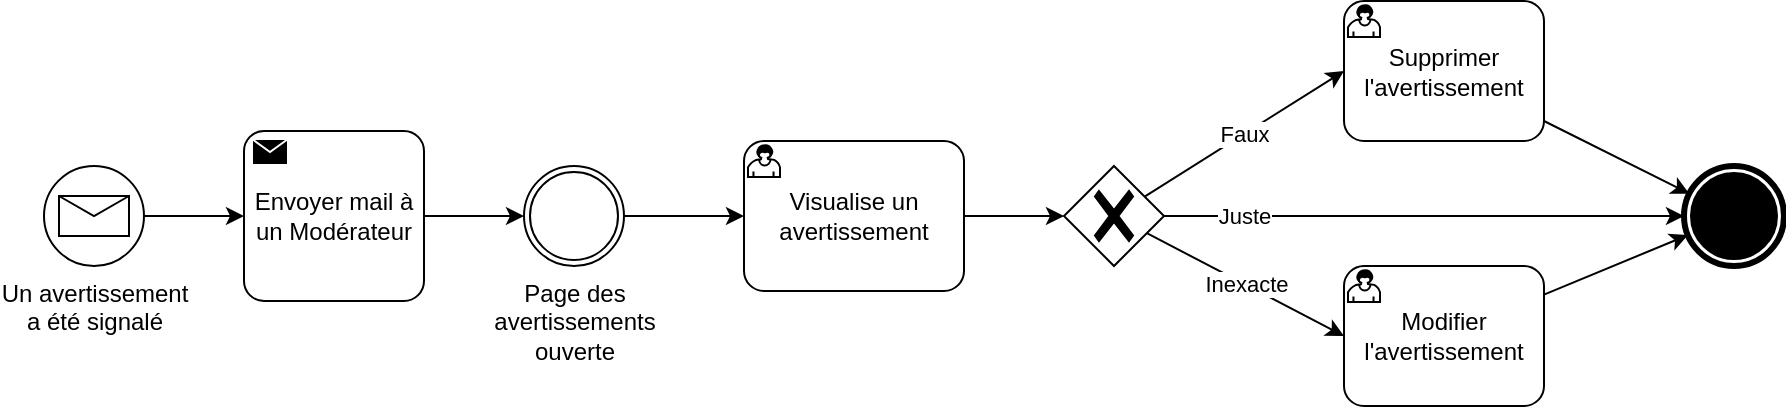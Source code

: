 <mxfile>
    <diagram id="rV-9X3cJqaXLPNX3CpBd" name="Page-1">
        <mxGraphModel dx="989" dy="433" grid="1" gridSize="10" guides="1" tooltips="1" connect="1" arrows="1" fold="1" page="1" pageScale="1" pageWidth="850" pageHeight="1100" math="0" shadow="0">
            <root>
                <mxCell id="0"/>
                <mxCell id="1" parent="0"/>
                <mxCell id="4" style="edgeStyle=none;html=1;" parent="1" source="2" target="3" edge="1">
                    <mxGeometry relative="1" as="geometry"/>
                </mxCell>
                <mxCell id="2" value="Un avertissement &lt;br&gt;a été signalé" style="points=[[0.145,0.145,0],[0.5,0,0],[0.855,0.145,0],[1,0.5,0],[0.855,0.855,0],[0.5,1,0],[0.145,0.855,0],[0,0.5,0]];shape=mxgraph.bpmn.event;html=1;verticalLabelPosition=bottom;labelBackgroundColor=#ffffff;verticalAlign=top;align=center;perimeter=ellipsePerimeter;outlineConnect=0;aspect=fixed;outline=standard;symbol=message;" parent="1" vertex="1">
                    <mxGeometry x="40" y="110" width="50" height="50" as="geometry"/>
                </mxCell>
                <mxCell id="6" style="edgeStyle=none;html=1;" parent="1" source="3" target="5" edge="1">
                    <mxGeometry relative="1" as="geometry"/>
                </mxCell>
                <mxCell id="3" value="Envoyer mail à un Modérateur" style="points=[[0.25,0,0],[0.5,0,0],[0.75,0,0],[1,0.25,0],[1,0.5,0],[1,0.75,0],[0.75,1,0],[0.5,1,0],[0.25,1,0],[0,0.75,0],[0,0.5,0],[0,0.25,0]];shape=mxgraph.bpmn.task;whiteSpace=wrap;rectStyle=rounded;size=10;html=1;taskMarker=send;" parent="1" vertex="1">
                    <mxGeometry x="140" y="92.5" width="90" height="85" as="geometry"/>
                </mxCell>
                <mxCell id="8" style="edgeStyle=none;html=1;" parent="1" source="5" target="7" edge="1">
                    <mxGeometry relative="1" as="geometry"/>
                </mxCell>
                <mxCell id="5" value="Page des &lt;br&gt;avertissements &lt;br&gt;ouverte" style="points=[[0.145,0.145,0],[0.5,0,0],[0.855,0.145,0],[1,0.5,0],[0.855,0.855,0],[0.5,1,0],[0.145,0.855,0],[0,0.5,0]];shape=mxgraph.bpmn.event;html=1;verticalLabelPosition=bottom;labelBackgroundColor=#ffffff;verticalAlign=top;align=center;perimeter=ellipsePerimeter;outlineConnect=0;aspect=fixed;outline=throwing;symbol=general;" parent="1" vertex="1">
                    <mxGeometry x="280" y="110" width="50" height="50" as="geometry"/>
                </mxCell>
                <mxCell id="20" style="edgeStyle=none;html=1;" parent="1" source="7" target="9" edge="1">
                    <mxGeometry relative="1" as="geometry"/>
                </mxCell>
                <mxCell id="7" value="Visualise un avertissement" style="points=[[0.25,0,0],[0.5,0,0],[0.75,0,0],[1,0.25,0],[1,0.5,0],[1,0.75,0],[0.75,1,0],[0.5,1,0],[0.25,1,0],[0,0.75,0],[0,0.5,0],[0,0.25,0]];shape=mxgraph.bpmn.task;whiteSpace=wrap;rectStyle=rounded;size=10;html=1;taskMarker=user;" parent="1" vertex="1">
                    <mxGeometry x="390" y="97.5" width="110" height="75" as="geometry"/>
                </mxCell>
                <mxCell id="14" value="Inexacte" style="edgeStyle=none;html=1;entryX=0;entryY=0.5;entryDx=0;entryDy=0;entryPerimeter=0;" parent="1" source="9" target="10" edge="1">
                    <mxGeometry relative="1" as="geometry"/>
                </mxCell>
                <mxCell id="15" value="Faux" style="edgeStyle=none;html=1;entryX=0;entryY=0.5;entryDx=0;entryDy=0;entryPerimeter=0;" parent="1" source="9" target="11" edge="1">
                    <mxGeometry relative="1" as="geometry"/>
                </mxCell>
                <mxCell id="19" value="Juste" style="edgeStyle=none;html=1;" parent="1" source="9" target="18" edge="1">
                    <mxGeometry x="-0.692" relative="1" as="geometry">
                        <mxPoint as="offset"/>
                        <Array as="points"/>
                    </mxGeometry>
                </mxCell>
                <mxCell id="9" value="" style="points=[[0.25,0.25,0],[0.5,0,0],[0.75,0.25,0],[1,0.5,0],[0.75,0.75,0],[0.5,1,0],[0.25,0.75,0],[0,0.5,0]];shape=mxgraph.bpmn.gateway2;html=1;verticalLabelPosition=bottom;labelBackgroundColor=#ffffff;verticalAlign=top;align=center;perimeter=rhombusPerimeter;outlineConnect=0;outline=none;symbol=none;gwType=exclusive;" parent="1" vertex="1">
                    <mxGeometry x="550" y="110" width="50" height="50" as="geometry"/>
                </mxCell>
                <mxCell id="21" style="edgeStyle=none;html=1;" parent="1" source="10" target="18" edge="1">
                    <mxGeometry relative="1" as="geometry"/>
                </mxCell>
                <mxCell id="10" value="Modifier l'avertissement" style="points=[[0.25,0,0],[0.5,0,0],[0.75,0,0],[1,0.25,0],[1,0.5,0],[1,0.75,0],[0.75,1,0],[0.5,1,0],[0.25,1,0],[0,0.75,0],[0,0.5,0],[0,0.25,0]];shape=mxgraph.bpmn.task;whiteSpace=wrap;rectStyle=rounded;size=10;html=1;taskMarker=user;" parent="1" vertex="1">
                    <mxGeometry x="690" y="160" width="100" height="70" as="geometry"/>
                </mxCell>
                <mxCell id="23" style="edgeStyle=none;html=1;" edge="1" parent="1" source="11" target="18">
                    <mxGeometry relative="1" as="geometry"/>
                </mxCell>
                <mxCell id="11" value="Supprimer l'avertissement" style="points=[[0.25,0,0],[0.5,0,0],[0.75,0,0],[1,0.25,0],[1,0.5,0],[1,0.75,0],[0.75,1,0],[0.5,1,0],[0.25,1,0],[0,0.75,0],[0,0.5,0],[0,0.25,0]];shape=mxgraph.bpmn.task;whiteSpace=wrap;rectStyle=rounded;size=10;html=1;taskMarker=user;" parent="1" vertex="1">
                    <mxGeometry x="690" y="27.5" width="100" height="70" as="geometry"/>
                </mxCell>
                <mxCell id="18" value="" style="points=[[0.145,0.145,0],[0.5,0,0],[0.855,0.145,0],[1,0.5,0],[0.855,0.855,0],[0.5,1,0],[0.145,0.855,0],[0,0.5,0]];shape=mxgraph.bpmn.event;html=1;verticalLabelPosition=bottom;labelBackgroundColor=#ffffff;verticalAlign=top;align=center;perimeter=ellipsePerimeter;outlineConnect=0;aspect=fixed;outline=end;symbol=terminate;" parent="1" vertex="1">
                    <mxGeometry x="860" y="110" width="50" height="50" as="geometry"/>
                </mxCell>
            </root>
        </mxGraphModel>
    </diagram>
</mxfile>